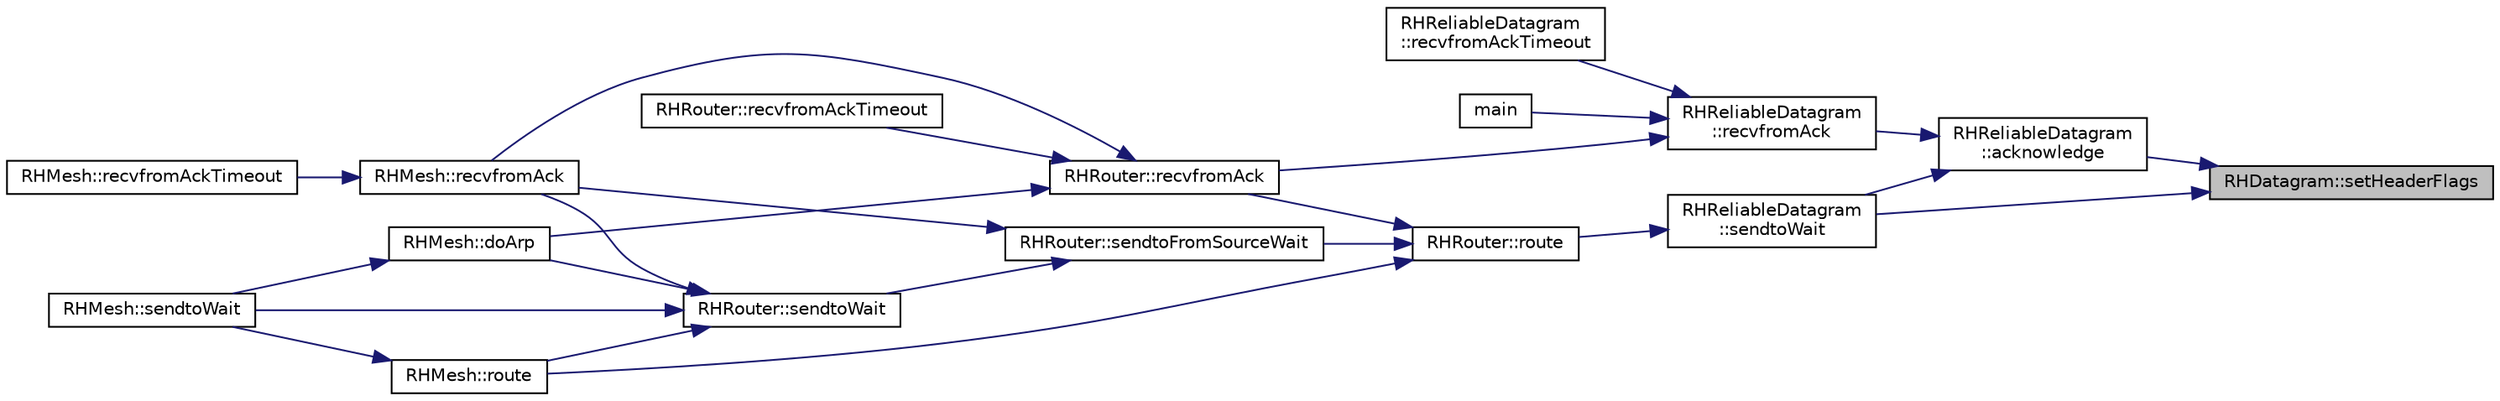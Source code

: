 digraph "RHDatagram::setHeaderFlags"
{
 // LATEX_PDF_SIZE
  edge [fontname="Helvetica",fontsize="10",labelfontname="Helvetica",labelfontsize="10"];
  node [fontname="Helvetica",fontsize="10",shape=record];
  rankdir="RL";
  Node1 [label="RHDatagram::setHeaderFlags",height=0.2,width=0.4,color="black", fillcolor="grey75", style="filled", fontcolor="black",tooltip=" "];
  Node1 -> Node2 [dir="back",color="midnightblue",fontsize="10",style="solid",fontname="Helvetica"];
  Node2 [label="RHReliableDatagram\l::acknowledge",height=0.2,width=0.4,color="black", fillcolor="white", style="filled",URL="$class_r_h_reliable_datagram.html#ad1ea9f35e98d248bf595563e52f66183",tooltip=" "];
  Node2 -> Node3 [dir="back",color="midnightblue",fontsize="10",style="solid",fontname="Helvetica"];
  Node3 [label="RHReliableDatagram\l::recvfromAck",height=0.2,width=0.4,color="black", fillcolor="white", style="filled",URL="$class_r_h_reliable_datagram.html#af172410589842760babf938a0538334c",tooltip=" "];
  Node3 -> Node4 [dir="back",color="midnightblue",fontsize="10",style="solid",fontname="Helvetica"];
  Node4 [label="main",height=0.2,width=0.4,color="black", fillcolor="white", style="filled",URL="$_ras_pi_r_h_8cpp.html#ac0f2228420376f4db7e1274f2b41667c",tooltip=" "];
  Node3 -> Node5 [dir="back",color="midnightblue",fontsize="10",style="solid",fontname="Helvetica"];
  Node5 [label="RHRouter::recvfromAck",height=0.2,width=0.4,color="black", fillcolor="white", style="filled",URL="$class_r_h_router.html#a4b662ef5e3a10e28698df9f99e47505b",tooltip=" "];
  Node5 -> Node6 [dir="back",color="midnightblue",fontsize="10",style="solid",fontname="Helvetica"];
  Node6 [label="RHMesh::doArp",height=0.2,width=0.4,color="black", fillcolor="white", style="filled",URL="$class_r_h_mesh.html#a13cdddb49480defaf287bd3a7a16b298",tooltip=" "];
  Node6 -> Node7 [dir="back",color="midnightblue",fontsize="10",style="solid",fontname="Helvetica"];
  Node7 [label="RHMesh::sendtoWait",height=0.2,width=0.4,color="black", fillcolor="white", style="filled",URL="$class_r_h_mesh.html#a9dcb42be25d06b69a85e27189822fbc6",tooltip=" "];
  Node5 -> Node8 [dir="back",color="midnightblue",fontsize="10",style="solid",fontname="Helvetica"];
  Node8 [label="RHMesh::recvfromAck",height=0.2,width=0.4,color="black", fillcolor="white", style="filled",URL="$class_r_h_mesh.html#ae39d1157f0fbf26a6a9457aaefcc7092",tooltip=" "];
  Node8 -> Node9 [dir="back",color="midnightblue",fontsize="10",style="solid",fontname="Helvetica"];
  Node9 [label="RHMesh::recvfromAckTimeout",height=0.2,width=0.4,color="black", fillcolor="white", style="filled",URL="$class_r_h_mesh.html#ad9865f97a80de0566d892286fb0be069",tooltip=" "];
  Node5 -> Node10 [dir="back",color="midnightblue",fontsize="10",style="solid",fontname="Helvetica"];
  Node10 [label="RHRouter::recvfromAckTimeout",height=0.2,width=0.4,color="black", fillcolor="white", style="filled",URL="$class_r_h_router.html#a9674cd900d04bbdd0a475b8a936b0549",tooltip=" "];
  Node3 -> Node11 [dir="back",color="midnightblue",fontsize="10",style="solid",fontname="Helvetica"];
  Node11 [label="RHReliableDatagram\l::recvfromAckTimeout",height=0.2,width=0.4,color="black", fillcolor="white", style="filled",URL="$class_r_h_reliable_datagram.html#ac72c7495936b6f655a5765faac609342",tooltip=" "];
  Node2 -> Node12 [dir="back",color="midnightblue",fontsize="10",style="solid",fontname="Helvetica"];
  Node12 [label="RHReliableDatagram\l::sendtoWait",height=0.2,width=0.4,color="black", fillcolor="white", style="filled",URL="$class_r_h_reliable_datagram.html#ad282ac147986a63692582f323b56c47f",tooltip=" "];
  Node12 -> Node13 [dir="back",color="midnightblue",fontsize="10",style="solid",fontname="Helvetica"];
  Node13 [label="RHRouter::route",height=0.2,width=0.4,color="black", fillcolor="white", style="filled",URL="$class_r_h_router.html#ab1a1865fe4de73356af8646a6cd9b8c8",tooltip=" "];
  Node13 -> Node5 [dir="back",color="midnightblue",fontsize="10",style="solid",fontname="Helvetica"];
  Node13 -> Node14 [dir="back",color="midnightblue",fontsize="10",style="solid",fontname="Helvetica"];
  Node14 [label="RHMesh::route",height=0.2,width=0.4,color="black", fillcolor="white", style="filled",URL="$class_r_h_mesh.html#a006494be8fd2e2d7c160b58473714043",tooltip=" "];
  Node14 -> Node7 [dir="back",color="midnightblue",fontsize="10",style="solid",fontname="Helvetica"];
  Node13 -> Node15 [dir="back",color="midnightblue",fontsize="10",style="solid",fontname="Helvetica"];
  Node15 [label="RHRouter::sendtoFromSourceWait",height=0.2,width=0.4,color="black", fillcolor="white", style="filled",URL="$class_r_h_router.html#a04ae267662e9f3c4629f0e7469d387c7",tooltip=" "];
  Node15 -> Node8 [dir="back",color="midnightblue",fontsize="10",style="solid",fontname="Helvetica"];
  Node15 -> Node16 [dir="back",color="midnightblue",fontsize="10",style="solid",fontname="Helvetica"];
  Node16 [label="RHRouter::sendtoWait",height=0.2,width=0.4,color="black", fillcolor="white", style="filled",URL="$class_r_h_router.html#a7ac935defd2418f45a4d9f391f7e0384",tooltip=" "];
  Node16 -> Node6 [dir="back",color="midnightblue",fontsize="10",style="solid",fontname="Helvetica"];
  Node16 -> Node8 [dir="back",color="midnightblue",fontsize="10",style="solid",fontname="Helvetica"];
  Node16 -> Node14 [dir="back",color="midnightblue",fontsize="10",style="solid",fontname="Helvetica"];
  Node16 -> Node7 [dir="back",color="midnightblue",fontsize="10",style="solid",fontname="Helvetica"];
  Node1 -> Node12 [dir="back",color="midnightblue",fontsize="10",style="solid",fontname="Helvetica"];
}
